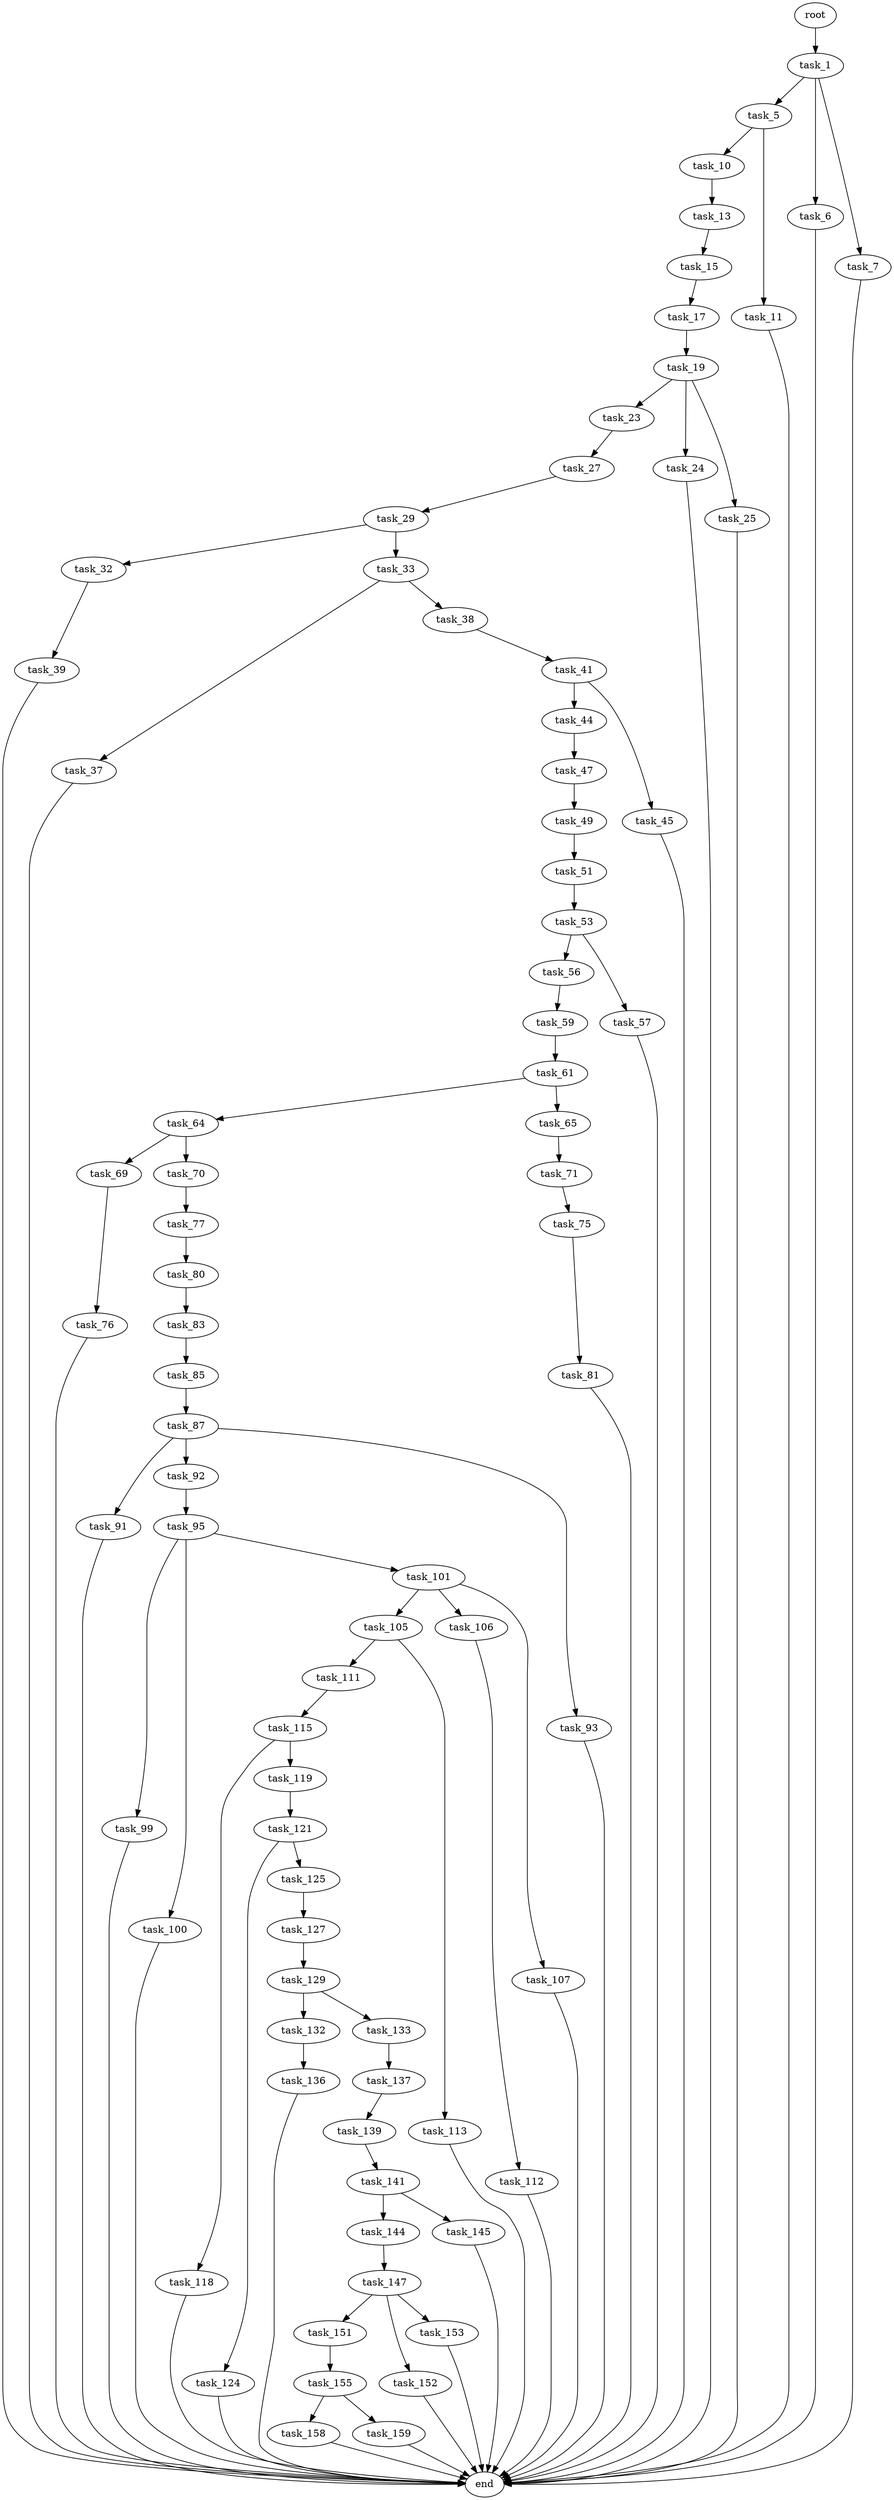 digraph G {
  root [size="0.000000"];
  task_1 [size="368293445632.000000"];
  task_5 [size="870977376404.000000"];
  task_6 [size="290444243052.000000"];
  task_7 [size="37919075359.000000"];
  task_10 [size="549701983972.000000"];
  task_11 [size="20747436820.000000"];
  task_13 [size="196625856246.000000"];
  task_15 [size="1073741824000.000000"];
  task_17 [size="19381516182.000000"];
  task_19 [size="782757789696.000000"];
  task_23 [size="269626857937.000000"];
  task_24 [size="782757789696.000000"];
  task_25 [size="11573715389.000000"];
  task_27 [size="134217728000.000000"];
  task_29 [size="368293445632.000000"];
  task_32 [size="850398055720.000000"];
  task_33 [size="9007431820.000000"];
  task_37 [size="549755813888.000000"];
  task_38 [size="7079927202.000000"];
  task_39 [size="208854397699.000000"];
  task_41 [size="25739912091.000000"];
  task_44 [size="28991029248.000000"];
  task_45 [size="134217728000.000000"];
  task_47 [size="782757789696.000000"];
  task_49 [size="979860353265.000000"];
  task_51 [size="362425158487.000000"];
  task_53 [size="62586935910.000000"];
  task_56 [size="28991029248.000000"];
  task_57 [size="1974115124.000000"];
  task_59 [size="228561973755.000000"];
  task_61 [size="47168721048.000000"];
  task_64 [size="4244232714.000000"];
  task_65 [size="1218621988904.000000"];
  task_69 [size="28991029248.000000"];
  task_70 [size="549755813888.000000"];
  task_71 [size="15049737506.000000"];
  task_75 [size="24964975476.000000"];
  task_76 [size="782757789696.000000"];
  task_77 [size="12494741554.000000"];
  task_80 [size="32231241012.000000"];
  task_81 [size="368293445632.000000"];
  task_83 [size="782757789696.000000"];
  task_85 [size="537474118684.000000"];
  task_87 [size="231928233984.000000"];
  task_91 [size="2086822623.000000"];
  task_92 [size="13116263358.000000"];
  task_93 [size="2754085018.000000"];
  task_95 [size="549755813888.000000"];
  task_99 [size="28279718743.000000"];
  task_100 [size="782757789696.000000"];
  task_101 [size="52539126125.000000"];
  task_105 [size="8589934592.000000"];
  task_106 [size="12006842075.000000"];
  task_107 [size="32604910591.000000"];
  task_111 [size="66105387909.000000"];
  task_112 [size="8589934592.000000"];
  task_113 [size="7898476339.000000"];
  task_115 [size="198533059107.000000"];
  task_118 [size="37848697545.000000"];
  task_119 [size="832073017.000000"];
  task_121 [size="462370576785.000000"];
  task_124 [size="16896761436.000000"];
  task_125 [size="782757789696.000000"];
  task_127 [size="68719476736.000000"];
  task_129 [size="905534814.000000"];
  task_132 [size="492389781.000000"];
  task_133 [size="3620821143.000000"];
  task_136 [size="24663471690.000000"];
  task_137 [size="231928233984.000000"];
  task_139 [size="549755813888.000000"];
  task_141 [size="117073737741.000000"];
  task_144 [size="68719476736.000000"];
  task_145 [size="4028048179.000000"];
  task_147 [size="419526173575.000000"];
  task_151 [size="59186954755.000000"];
  task_152 [size="4814621219.000000"];
  task_153 [size="38818754007.000000"];
  task_155 [size="8879097420.000000"];
  task_158 [size="16632692070.000000"];
  task_159 [size="642382812.000000"];
  end [size="0.000000"];

  root -> task_1 [size="1.000000"];
  task_1 -> task_5 [size="411041792.000000"];
  task_1 -> task_6 [size="411041792.000000"];
  task_1 -> task_7 [size="411041792.000000"];
  task_5 -> task_10 [size="838860800.000000"];
  task_5 -> task_11 [size="838860800.000000"];
  task_6 -> end [size="1.000000"];
  task_7 -> end [size="1.000000"];
  task_10 -> task_13 [size="838860800.000000"];
  task_11 -> end [size="1.000000"];
  task_13 -> task_15 [size="301989888.000000"];
  task_15 -> task_17 [size="838860800.000000"];
  task_17 -> task_19 [size="838860800.000000"];
  task_19 -> task_23 [size="679477248.000000"];
  task_19 -> task_24 [size="679477248.000000"];
  task_19 -> task_25 [size="679477248.000000"];
  task_23 -> task_27 [size="411041792.000000"];
  task_24 -> end [size="1.000000"];
  task_25 -> end [size="1.000000"];
  task_27 -> task_29 [size="209715200.000000"];
  task_29 -> task_32 [size="411041792.000000"];
  task_29 -> task_33 [size="411041792.000000"];
  task_32 -> task_39 [size="536870912.000000"];
  task_33 -> task_37 [size="679477248.000000"];
  task_33 -> task_38 [size="679477248.000000"];
  task_37 -> end [size="1.000000"];
  task_38 -> task_41 [size="209715200.000000"];
  task_39 -> end [size="1.000000"];
  task_41 -> task_44 [size="536870912.000000"];
  task_41 -> task_45 [size="536870912.000000"];
  task_44 -> task_47 [size="75497472.000000"];
  task_45 -> end [size="1.000000"];
  task_47 -> task_49 [size="679477248.000000"];
  task_49 -> task_51 [size="679477248.000000"];
  task_51 -> task_53 [size="838860800.000000"];
  task_53 -> task_56 [size="209715200.000000"];
  task_53 -> task_57 [size="209715200.000000"];
  task_56 -> task_59 [size="75497472.000000"];
  task_57 -> end [size="1.000000"];
  task_59 -> task_61 [size="679477248.000000"];
  task_61 -> task_64 [size="33554432.000000"];
  task_61 -> task_65 [size="33554432.000000"];
  task_64 -> task_69 [size="75497472.000000"];
  task_64 -> task_70 [size="75497472.000000"];
  task_65 -> task_71 [size="838860800.000000"];
  task_69 -> task_76 [size="75497472.000000"];
  task_70 -> task_77 [size="536870912.000000"];
  task_71 -> task_75 [size="411041792.000000"];
  task_75 -> task_81 [size="536870912.000000"];
  task_76 -> end [size="1.000000"];
  task_77 -> task_80 [size="536870912.000000"];
  task_80 -> task_83 [size="679477248.000000"];
  task_81 -> end [size="1.000000"];
  task_83 -> task_85 [size="679477248.000000"];
  task_85 -> task_87 [size="411041792.000000"];
  task_87 -> task_91 [size="301989888.000000"];
  task_87 -> task_92 [size="301989888.000000"];
  task_87 -> task_93 [size="301989888.000000"];
  task_91 -> end [size="1.000000"];
  task_92 -> task_95 [size="209715200.000000"];
  task_93 -> end [size="1.000000"];
  task_95 -> task_99 [size="536870912.000000"];
  task_95 -> task_100 [size="536870912.000000"];
  task_95 -> task_101 [size="536870912.000000"];
  task_99 -> end [size="1.000000"];
  task_100 -> end [size="1.000000"];
  task_101 -> task_105 [size="838860800.000000"];
  task_101 -> task_106 [size="838860800.000000"];
  task_101 -> task_107 [size="838860800.000000"];
  task_105 -> task_111 [size="33554432.000000"];
  task_105 -> task_113 [size="33554432.000000"];
  task_106 -> task_112 [size="411041792.000000"];
  task_107 -> end [size="1.000000"];
  task_111 -> task_115 [size="75497472.000000"];
  task_112 -> end [size="1.000000"];
  task_113 -> end [size="1.000000"];
  task_115 -> task_118 [size="679477248.000000"];
  task_115 -> task_119 [size="679477248.000000"];
  task_118 -> end [size="1.000000"];
  task_119 -> task_121 [size="75497472.000000"];
  task_121 -> task_124 [size="301989888.000000"];
  task_121 -> task_125 [size="301989888.000000"];
  task_124 -> end [size="1.000000"];
  task_125 -> task_127 [size="679477248.000000"];
  task_127 -> task_129 [size="134217728.000000"];
  task_129 -> task_132 [size="33554432.000000"];
  task_129 -> task_133 [size="33554432.000000"];
  task_132 -> task_136 [size="33554432.000000"];
  task_133 -> task_137 [size="134217728.000000"];
  task_136 -> end [size="1.000000"];
  task_137 -> task_139 [size="301989888.000000"];
  task_139 -> task_141 [size="536870912.000000"];
  task_141 -> task_144 [size="134217728.000000"];
  task_141 -> task_145 [size="134217728.000000"];
  task_144 -> task_147 [size="134217728.000000"];
  task_145 -> end [size="1.000000"];
  task_147 -> task_151 [size="301989888.000000"];
  task_147 -> task_152 [size="301989888.000000"];
  task_147 -> task_153 [size="301989888.000000"];
  task_151 -> task_155 [size="75497472.000000"];
  task_152 -> end [size="1.000000"];
  task_153 -> end [size="1.000000"];
  task_155 -> task_158 [size="33554432.000000"];
  task_155 -> task_159 [size="33554432.000000"];
  task_158 -> end [size="1.000000"];
  task_159 -> end [size="1.000000"];
}
